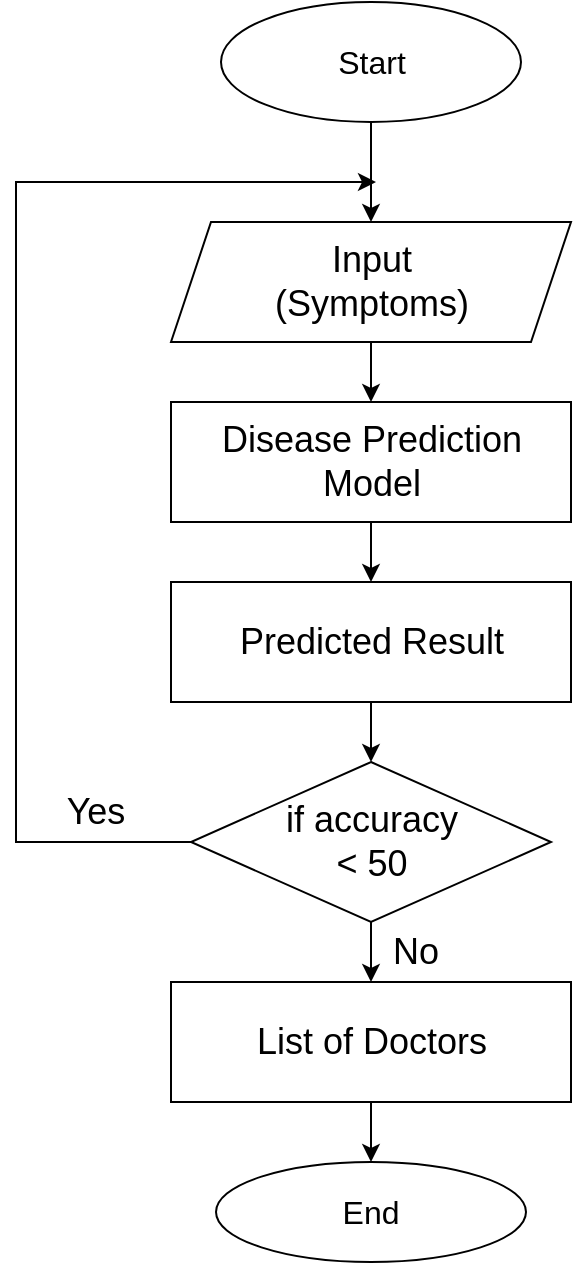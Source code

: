 <mxfile version="20.2.8" type="device"><diagram id="5G58r32RY9qgQYD8nKC9" name="Page-1"><mxGraphModel dx="1422" dy="762" grid="1" gridSize="10" guides="1" tooltips="1" connect="1" arrows="1" fold="1" page="1" pageScale="1" pageWidth="850" pageHeight="1100" math="0" shadow="0"><root><mxCell id="0"/><mxCell id="1" parent="0"/><mxCell id="vlaveCCyTou9s9LHVRq4-15" value="" style="edgeStyle=orthogonalEdgeStyle;rounded=0;orthogonalLoop=1;jettySize=auto;html=1;fontSize=18;" edge="1" parent="1" source="vlaveCCyTou9s9LHVRq4-1" target="vlaveCCyTou9s9LHVRq4-2"><mxGeometry relative="1" as="geometry"/></mxCell><mxCell id="vlaveCCyTou9s9LHVRq4-1" value="&lt;font size=&quot;3&quot;&gt;Start&lt;/font&gt;" style="ellipse;whiteSpace=wrap;html=1;" vertex="1" parent="1"><mxGeometry x="322.5" y="170" width="150" height="60" as="geometry"/></mxCell><mxCell id="vlaveCCyTou9s9LHVRq4-9" value="" style="edgeStyle=orthogonalEdgeStyle;rounded=0;orthogonalLoop=1;jettySize=auto;html=1;fontSize=18;" edge="1" parent="1" source="vlaveCCyTou9s9LHVRq4-2" target="vlaveCCyTou9s9LHVRq4-3"><mxGeometry relative="1" as="geometry"/></mxCell><mxCell id="vlaveCCyTou9s9LHVRq4-2" value="Input&lt;br&gt;(Symptoms)" style="shape=parallelogram;perimeter=parallelogramPerimeter;whiteSpace=wrap;html=1;fixedSize=1;fontSize=18;" vertex="1" parent="1"><mxGeometry x="297.5" y="280" width="200" height="60" as="geometry"/></mxCell><mxCell id="vlaveCCyTou9s9LHVRq4-10" value="" style="edgeStyle=orthogonalEdgeStyle;rounded=0;orthogonalLoop=1;jettySize=auto;html=1;fontSize=18;" edge="1" parent="1" source="vlaveCCyTou9s9LHVRq4-3" target="vlaveCCyTou9s9LHVRq4-4"><mxGeometry relative="1" as="geometry"/></mxCell><mxCell id="vlaveCCyTou9s9LHVRq4-3" value="Disease Prediction Model" style="rounded=0;whiteSpace=wrap;html=1;fontSize=18;" vertex="1" parent="1"><mxGeometry x="297.5" y="370" width="200" height="60" as="geometry"/></mxCell><mxCell id="vlaveCCyTou9s9LHVRq4-11" value="" style="edgeStyle=orthogonalEdgeStyle;rounded=0;orthogonalLoop=1;jettySize=auto;html=1;fontSize=18;" edge="1" parent="1" source="vlaveCCyTou9s9LHVRq4-4" target="vlaveCCyTou9s9LHVRq4-5"><mxGeometry relative="1" as="geometry"/></mxCell><mxCell id="vlaveCCyTou9s9LHVRq4-4" value="Predicted Result" style="rounded=0;whiteSpace=wrap;html=1;fontSize=18;" vertex="1" parent="1"><mxGeometry x="297.5" y="460" width="200" height="60" as="geometry"/></mxCell><mxCell id="vlaveCCyTou9s9LHVRq4-13" value="" style="edgeStyle=orthogonalEdgeStyle;rounded=0;orthogonalLoop=1;jettySize=auto;html=1;fontSize=18;" edge="1" parent="1" source="vlaveCCyTou9s9LHVRq4-5" target="vlaveCCyTou9s9LHVRq4-7"><mxGeometry relative="1" as="geometry"/></mxCell><mxCell id="vlaveCCyTou9s9LHVRq4-17" style="edgeStyle=orthogonalEdgeStyle;rounded=0;orthogonalLoop=1;jettySize=auto;html=1;fontSize=18;" edge="1" parent="1" source="vlaveCCyTou9s9LHVRq4-5"><mxGeometry relative="1" as="geometry"><mxPoint x="400" y="260" as="targetPoint"/><Array as="points"><mxPoint x="220" y="590"/><mxPoint x="220" y="260"/></Array></mxGeometry></mxCell><mxCell id="vlaveCCyTou9s9LHVRq4-5" value="if accuracy&lt;br&gt;&amp;lt; 50" style="rhombus;whiteSpace=wrap;html=1;fontSize=18;" vertex="1" parent="1"><mxGeometry x="307.5" y="550" width="180" height="80" as="geometry"/></mxCell><mxCell id="vlaveCCyTou9s9LHVRq4-14" value="" style="edgeStyle=orthogonalEdgeStyle;rounded=0;orthogonalLoop=1;jettySize=auto;html=1;fontSize=18;" edge="1" parent="1" source="vlaveCCyTou9s9LHVRq4-7" target="vlaveCCyTou9s9LHVRq4-8"><mxGeometry relative="1" as="geometry"/></mxCell><mxCell id="vlaveCCyTou9s9LHVRq4-7" value="List of Doctors" style="rounded=0;whiteSpace=wrap;html=1;fontSize=18;" vertex="1" parent="1"><mxGeometry x="297.5" y="660" width="200" height="60" as="geometry"/></mxCell><mxCell id="vlaveCCyTou9s9LHVRq4-8" value="&lt;font size=&quot;3&quot;&gt;End&lt;/font&gt;" style="ellipse;whiteSpace=wrap;html=1;" vertex="1" parent="1"><mxGeometry x="320" y="750" width="155" height="50" as="geometry"/></mxCell><mxCell id="vlaveCCyTou9s9LHVRq4-18" value="Yes" style="text;html=1;strokeColor=none;fillColor=none;align=center;verticalAlign=middle;whiteSpace=wrap;rounded=0;fontSize=18;" vertex="1" parent="1"><mxGeometry x="230" y="560" width="60" height="30" as="geometry"/></mxCell><mxCell id="vlaveCCyTou9s9LHVRq4-19" value="No" style="text;html=1;strokeColor=none;fillColor=none;align=center;verticalAlign=middle;whiteSpace=wrap;rounded=0;fontSize=18;" vertex="1" parent="1"><mxGeometry x="390" y="630" width="60" height="30" as="geometry"/></mxCell></root></mxGraphModel></diagram></mxfile>